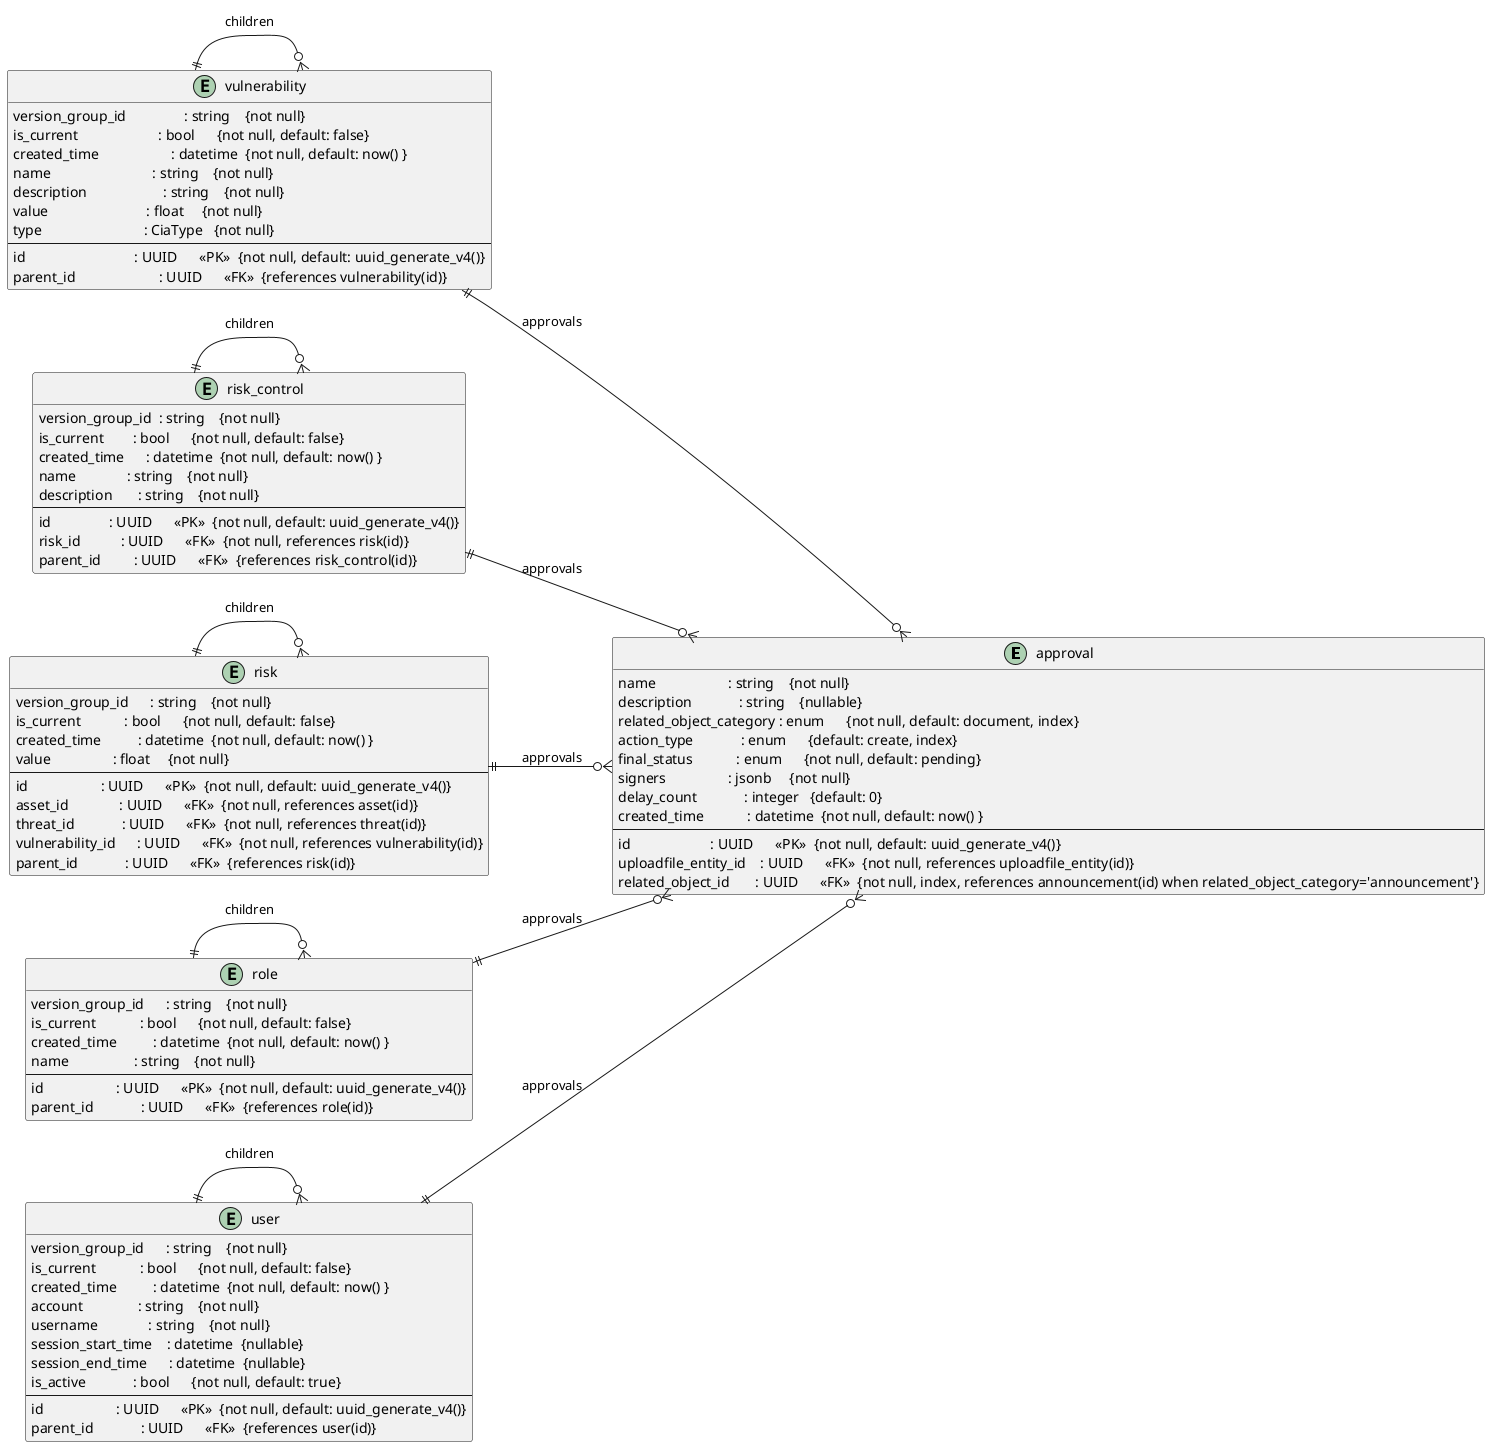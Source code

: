 @startuml
' skinparam linetype ortho
left to right direction

entity "approval" as APV {
    name                    : string    {not null}
    description             : string    {nullable}
    related_object_category : enum      {not null, default: document, index}
    action_type             : enum      {default: create, index}
    final_status            : enum      {not null, default: pending}
    signers                 : jsonb     {not null}
    delay_count             : integer   {default: 0}
    created_time            : datetime  {not null, default: now() }
    --
    id                      : UUID      <<PK>>  {not null, default: uuid_generate_v4()}
    uploadfile_entity_id    : UUID      <<FK>>  {not null, references uploadfile_entity(id)}
    related_object_id       : UUID      <<FK>>  {not null, index, references announcement(id) when related_object_category='announcement'}
}





entity "vulnerability" as VUL {
    version_group_id                : string    {not null}
    is_current                      : bool      {not null, default: false}
    created_time                    : datetime  {not null, default: now() }
    name                            : string    {not null}
    description                     : string    {not null}
    value                           : float     {not null}
    type                            : CiaType   {not null}
    --
    id                              : UUID      <<PK>>  {not null, default: uuid_generate_v4()}
    parent_id                       : UUID      <<FK>>  {references vulnerability(id)}
}
VUL ||--o{ VUL : children
VUL ||--o{ APV : approvals

entity "risk_control" as RSC {
    version_group_id  : string    {not null}
    is_current        : bool      {not null, default: false}
    created_time      : datetime  {not null, default: now() }
    name              : string    {not null}
    description       : string    {not null}
    --
    id                : UUID      <<PK>>  {not null, default: uuid_generate_v4()}
    risk_id           : UUID      <<FK>>  {not null, references risk(id)}
    parent_id         : UUID      <<FK>>  {references risk_control(id)}
}
RSC ||--o{ RSC : children
RSC ||--o{ APV : approvals

entity "risk" as RSK {
    version_group_id      : string    {not null}
    is_current            : bool      {not null, default: false}
    created_time          : datetime  {not null, default: now() }
    value                 : float     {not null}
    --
    id                    : UUID      <<PK>>  {not null, default: uuid_generate_v4()}
    asset_id              : UUID      <<FK>>  {not null, references asset(id)}
    threat_id             : UUID      <<FK>>  {not null, references threat(id)}
    vulnerability_id      : UUID      <<FK>>  {not null, references vulnerability(id)}
    parent_id             : UUID      <<FK>>  {references risk(id)}
}
RSK ||--o{ RSK : children
RSK ||--o{ APV : approvals

entity "role" as ROL {
    version_group_id      : string    {not null}
    is_current            : bool      {not null, default: false}
    created_time          : datetime  {not null, default: now() }
    name                  : string    {not null}
    --
    id                    : UUID      <<PK>>  {not null, default: uuid_generate_v4()}
    parent_id             : UUID      <<FK>>  {references role(id)}
}
ROL ||--o{ ROL : children
ROL ||--o{ APV : approvals

entity "user" as USR {
    version_group_id      : string    {not null}
    is_current            : bool      {not null, default: false}
    created_time          : datetime  {not null, default: now() }
    account               : string    {not null}
    username              : string    {not null}
    session_start_time    : datetime  {nullable}
    session_end_time      : datetime  {nullable}
    is_active             : bool      {not null, default: true}
    --
    id                    : UUID      <<PK>>  {not null, default: uuid_generate_v4()}
    parent_id             : UUID      <<FK>>  {references user(id)}
}
USR ||--o{ USR : children
USR ||--o{ APV : approvals
@enduml

@enduml
